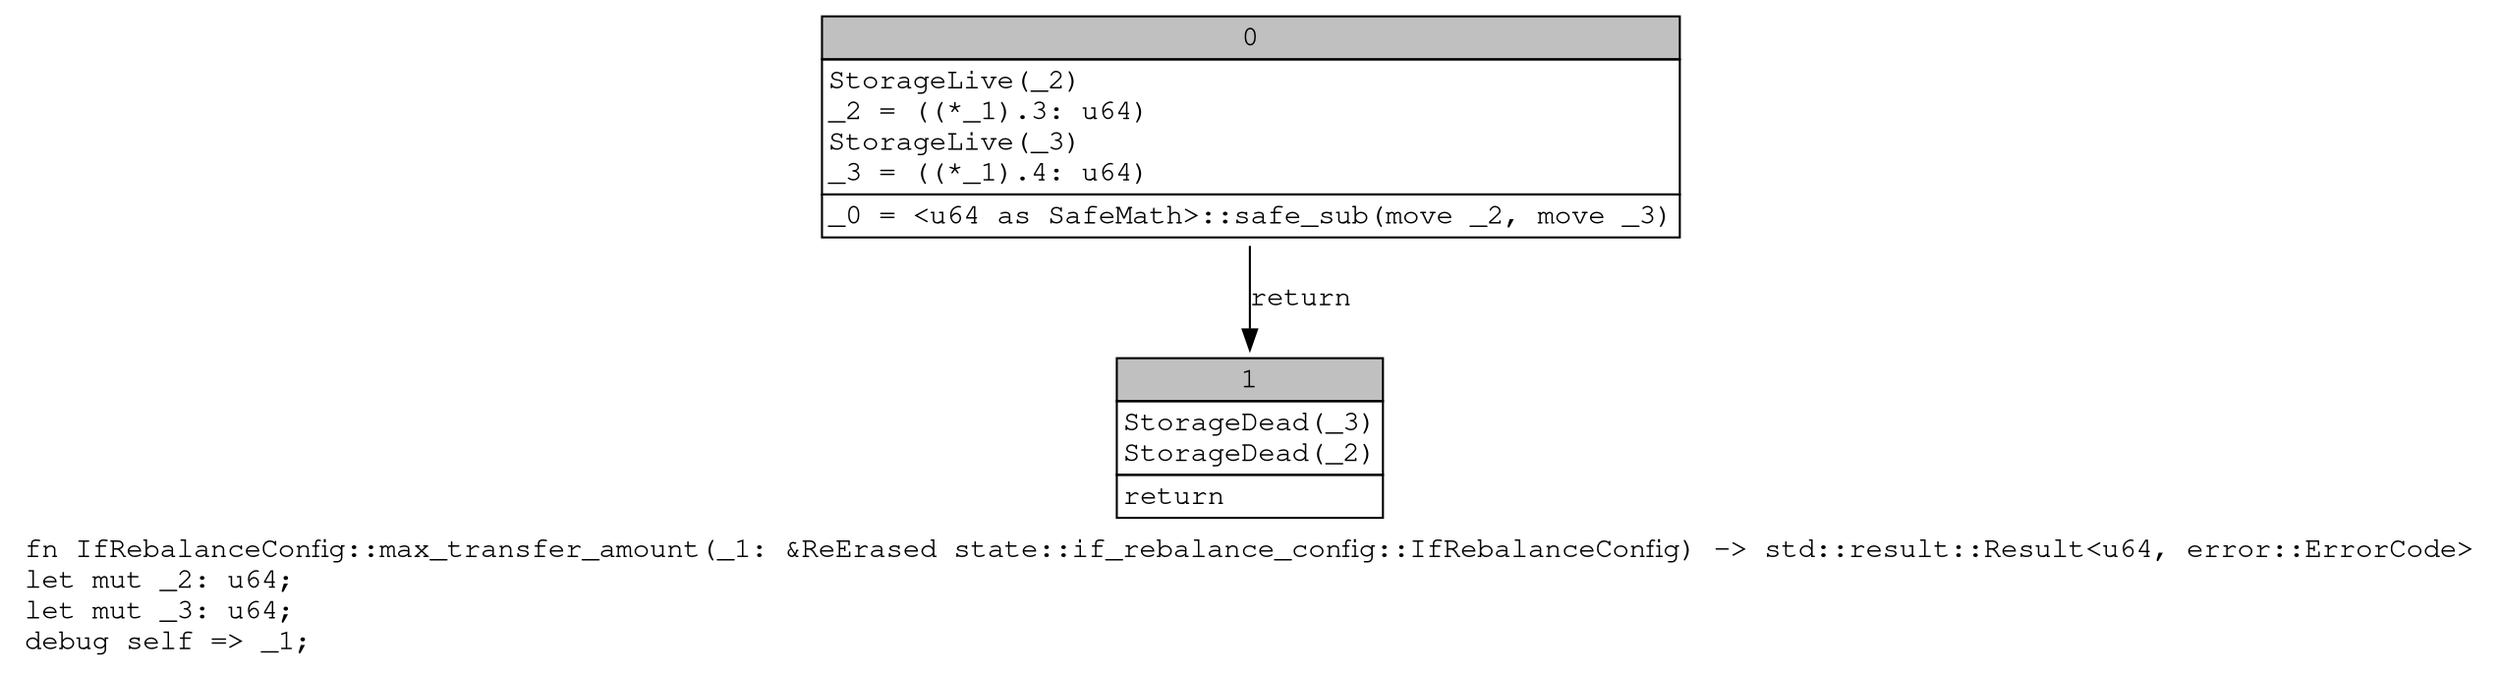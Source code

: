 digraph Mir_0_3346 {
    graph [fontname="Courier, monospace"];
    node [fontname="Courier, monospace"];
    edge [fontname="Courier, monospace"];
    label=<fn IfRebalanceConfig::max_transfer_amount(_1: &amp;ReErased state::if_rebalance_config::IfRebalanceConfig) -&gt; std::result::Result&lt;u64, error::ErrorCode&gt;<br align="left"/>let mut _2: u64;<br align="left"/>let mut _3: u64;<br align="left"/>debug self =&gt; _1;<br align="left"/>>;
    bb0__0_3346 [shape="none", label=<<table border="0" cellborder="1" cellspacing="0"><tr><td bgcolor="gray" align="center" colspan="1">0</td></tr><tr><td align="left" balign="left">StorageLive(_2)<br/>_2 = ((*_1).3: u64)<br/>StorageLive(_3)<br/>_3 = ((*_1).4: u64)<br/></td></tr><tr><td align="left">_0 = &lt;u64 as SafeMath&gt;::safe_sub(move _2, move _3)</td></tr></table>>];
    bb1__0_3346 [shape="none", label=<<table border="0" cellborder="1" cellspacing="0"><tr><td bgcolor="gray" align="center" colspan="1">1</td></tr><tr><td align="left" balign="left">StorageDead(_3)<br/>StorageDead(_2)<br/></td></tr><tr><td align="left">return</td></tr></table>>];
    bb0__0_3346 -> bb1__0_3346 [label="return"];
}
